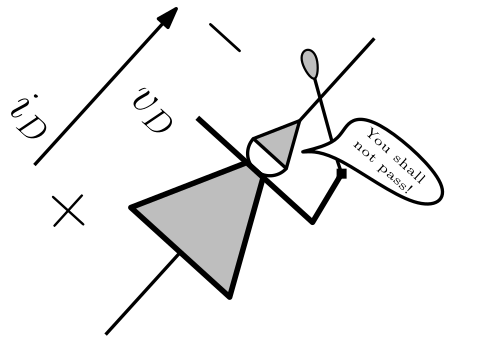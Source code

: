 <?xml version="1.0"?>
<!DOCTYPE ipe SYSTEM "ipe.dtd">
<ipe version="70212" creator="Ipe 7.2.13">
<info created="D:20180916224156" modified="D:20211005155802"/>
<ipestyle name="basic">
<symbol name="arrow/arc(spx)">
<path stroke="sym-stroke" fill="sym-stroke" pen="sym-pen">
0 0 m
-1 0.333 l
-1 -0.333 l
h
</path>
</symbol>
<symbol name="arrow/farc(spx)">
<path stroke="sym-stroke" fill="white" pen="sym-pen">
0 0 m
-1 0.333 l
-1 -0.333 l
h
</path>
</symbol>
<symbol name="arrow/ptarc(spx)">
<path stroke="sym-stroke" fill="sym-stroke" pen="sym-pen">
0 0 m
-1 0.333 l
-0.8 0 l
-1 -0.333 l
h
</path>
</symbol>
<symbol name="arrow/fptarc(spx)">
<path stroke="sym-stroke" fill="white" pen="sym-pen">
0 0 m
-1 0.333 l
-0.8 0 l
-1 -0.333 l
h
</path>
</symbol>
<symbol name="mark/circle(sx)" transformations="translations">
<path fill="sym-stroke">
0.6 0 0 0.6 0 0 e
0.4 0 0 0.4 0 0 e
</path>
</symbol>
<symbol name="mark/disk(sx)" transformations="translations">
<path fill="sym-stroke">
0.6 0 0 0.6 0 0 e
</path>
</symbol>
<symbol name="mark/fdisk(sfx)" transformations="translations">
<group>
<path fill="sym-fill">
0.5 0 0 0.5 0 0 e
</path>
<path fill="sym-stroke" fillrule="eofill">
0.6 0 0 0.6 0 0 e
0.4 0 0 0.4 0 0 e
</path>
</group>
</symbol>
<symbol name="mark/box(sx)" transformations="translations">
<path fill="sym-stroke" fillrule="eofill">
-0.6 -0.6 m
0.6 -0.6 l
0.6 0.6 l
-0.6 0.6 l
h
-0.4 -0.4 m
0.4 -0.4 l
0.4 0.4 l
-0.4 0.4 l
h
</path>
</symbol>
<symbol name="mark/square(sx)" transformations="translations">
<path fill="sym-stroke">
-0.6 -0.6 m
0.6 -0.6 l
0.6 0.6 l
-0.6 0.6 l
h
</path>
</symbol>
<symbol name="mark/fsquare(sfx)" transformations="translations">
<group>
<path fill="sym-fill">
-0.5 -0.5 m
0.5 -0.5 l
0.5 0.5 l
-0.5 0.5 l
h
</path>
<path fill="sym-stroke" fillrule="eofill">
-0.6 -0.6 m
0.6 -0.6 l
0.6 0.6 l
-0.6 0.6 l
h
-0.4 -0.4 m
0.4 -0.4 l
0.4 0.4 l
-0.4 0.4 l
h
</path>
</group>
</symbol>
<symbol name="mark/cross(sx)" transformations="translations">
<group>
<path fill="sym-stroke">
-0.43 -0.57 m
0.57 0.43 l
0.43 0.57 l
-0.57 -0.43 l
h
</path>
<path fill="sym-stroke">
-0.43 0.57 m
0.57 -0.43 l
0.43 -0.57 l
-0.57 0.43 l
h
</path>
</group>
</symbol>
<symbol name="arrow/fnormal(spx)">
<path stroke="sym-stroke" fill="white" pen="sym-pen">
0 0 m
-1 0.333 l
-1 -0.333 l
h
</path>
</symbol>
<symbol name="arrow/pointed(spx)">
<path stroke="sym-stroke" fill="sym-stroke" pen="sym-pen">
0 0 m
-1 0.333 l
-0.8 0 l
-1 -0.333 l
h
</path>
</symbol>
<symbol name="arrow/fpointed(spx)">
<path stroke="sym-stroke" fill="white" pen="sym-pen">
0 0 m
-1 0.333 l
-0.8 0 l
-1 -0.333 l
h
</path>
</symbol>
<symbol name="arrow/linear(spx)">
<path stroke="sym-stroke" pen="sym-pen">
-1 0.333 m
0 0 l
-1 -0.333 l
</path>
</symbol>
<symbol name="arrow/fdouble(spx)">
<path stroke="sym-stroke" fill="white" pen="sym-pen">
0 0 m
-1 0.333 l
-1 -0.333 l
h
-1 0 m
-2 0.333 l
-2 -0.333 l
h
</path>
</symbol>
<symbol name="arrow/double(spx)">
<path stroke="sym-stroke" fill="sym-stroke" pen="sym-pen">
0 0 m
-1 0.333 l
-1 -0.333 l
h
-1 0 m
-2 0.333 l
-2 -0.333 l
h
</path>
</symbol>
<pen name="heavier" value="0.8"/>
<pen name="fat" value="1.2"/>
<pen name="ultrafat" value="2"/>
<symbolsize name="large" value="5"/>
<symbolsize name="small" value="2"/>
<symbolsize name="tiny" value="1.1"/>
<arrowsize name="large" value="10"/>
<arrowsize name="small" value="5"/>
<arrowsize name="tiny" value="3"/>
<color name="red" value="1 0 0"/>
<color name="green" value="0 1 0"/>
<color name="blue" value="0 0 1"/>
<color name="yellow" value="1 1 0"/>
<color name="orange" value="1 0.647 0"/>
<color name="gold" value="1 0.843 0"/>
<color name="purple" value="0.627 0.125 0.941"/>
<color name="gray" value="0.745"/>
<color name="brown" value="0.647 0.165 0.165"/>
<color name="navy" value="0 0 0.502"/>
<color name="pink" value="1 0.753 0.796"/>
<color name="seagreen" value="0.18 0.545 0.341"/>
<color name="turquoise" value="0.251 0.878 0.816"/>
<color name="violet" value="0.933 0.51 0.933"/>
<color name="darkblue" value="0 0 0.545"/>
<color name="darkcyan" value="0 0.545 0.545"/>
<color name="darkgray" value="0.663"/>
<color name="darkgreen" value="0 0.392 0"/>
<color name="darkmagenta" value="0.545 0 0.545"/>
<color name="darkorange" value="1 0.549 0"/>
<color name="darkred" value="0.545 0 0"/>
<color name="lightblue" value="0.678 0.847 0.902"/>
<color name="lightcyan" value="0.878 1 1"/>
<color name="lightgray" value="0.827"/>
<color name="lightgreen" value="0.565 0.933 0.565"/>
<color name="lightyellow" value="1 1 0.878"/>
<dashstyle name="dashed" value="[4] 0"/>
<dashstyle name="dotted" value="[1 3] 0"/>
<dashstyle name="dash dotted" value="[4 2 1 2] 0"/>
<dashstyle name="dash dot dotted" value="[4 2 1 2 1 2] 0"/>
<textsize name="large" value="\large"/>
<textsize name="small" value="\small"/>
<textsize name="tiny" value="\tiny"/>
<textsize name="Large" value="\Large"/>
<textsize name="LARGE" value="\LARGE"/>
<textsize name="huge" value="\huge"/>
<textsize name="Huge" value="\Huge"/>
<textsize name="footnote" value="\footnotesize"/>
<textstyle name="center" begin="\begin{center}" end="\end{center}"/>
<textstyle name="itemize" begin="\begin{itemize}" end="\end{itemize}"/>
<textstyle name="item" begin="\begin{itemize}\item{}" end="\end{itemize}"/>
<gridsize name="4 pts" value="4"/>
<gridsize name="8 pts (~3 mm)" value="8"/>
<gridsize name="16 pts (~6 mm)" value="16"/>
<gridsize name="32 pts (~12 mm)" value="32"/>
<gridsize name="10 pts (~3.5 mm)" value="10"/>
<gridsize name="20 pts (~7 mm)" value="20"/>
<gridsize name="14 pts (~5 mm)" value="14"/>
<gridsize name="28 pts (~10 mm)" value="28"/>
<gridsize name="56 pts (~20 mm)" value="56"/>
<anglesize name="90 deg" value="90"/>
<anglesize name="60 deg" value="60"/>
<anglesize name="45 deg" value="45"/>
<anglesize name="30 deg" value="30"/>
<anglesize name="22.5 deg" value="22.5"/>
<opacity name="10%" value="0.1"/>
<opacity name="30%" value="0.3"/>
<opacity name="50%" value="0.5"/>
<opacity name="75%" value="0.75"/>
<tiling name="falling" angle="-60" step="4" width="1"/>
<tiling name="rising" angle="30" step="4" width="1"/>
</ipestyle>
<page>
<layer name="alpha"/>
<view layers="alpha" active="alpha"/>
<path layer="alpha" matrix="0.740664 -0.671876 0.671876 0.740664 -343.23 313.491" transformations="rigid" stroke="black" pen="fat">
240 608 m
8 0 0 8 248 608 256 608 a
</path>
<path matrix="0.740664 -0.671876 0.671876 0.740664 -331.93 314.041" transformations="rigid" stroke="black" pen="ultrafat">
212 592 m
268 592 l
264 612 l
</path>
<path matrix="0.740664 -0.671876 0.671876 0.740664 -343.23 313.491" transformations="rigid" stroke="black" pen="fat">
248 560 m
248 520 l
</path>
<path matrix="0.740664 -0.671876 0.671876 0.740664 -331.93 314.041" transformations="rigid" stroke="black" pen="fat">
240 616 m
240 656 l
</path>
<path matrix="0.740664 -0.671876 0.671876 0.740664 -343.23 313.491" transformations="rigid" stroke="black" fill="gray" pen="fat">
248 624 m
240 608 l
256 608 l
h
</path>
<path matrix="0.740664 -0.671876 0.671876 0.740664 -343.23 313.491" transformations="rigid" stroke="black" fill="gray" pen="ultrafat">
252 600 m
244 600 l
224 560 l
272 560 l
h
</path>
<text matrix="0.740664 -0.671876 0.671876 0.740664 -353.705 295.99" transformations="rigid" pos="264 652" stroke="black" type="minipage" width="56.843" height="7.695" depth="2.71" valign="baseline" size="tiny">You shall\\
not pass!</text>
<text matrix="0.740664 -0.671876 0.671876 0.740664 -329.242 317.004" transformations="rigid" pos="208 576" stroke="black" type="label" width="18.692" height="7.415" depth="2.58" halign="right" valign="baseline" size="LARGE" style="math">v_D</text>
<path matrix="0.740664 -0.671876 0.671876 0.740664 -331.93 314.041" transformations="rigid" stroke="black" pen="fat" arrow="normal/normal">
180 540 m
180 616 l
</path>
<text matrix="0.740664 -0.671876 0.671876 0.740664 -472.083 284.562" transformations="rigid" pos="260 664" stroke="black" type="label" width="16.293" height="11.289" depth="2.58" halign="right" valign="baseline" size="LARGE" style="math">i_D</text>
<use matrix="0.740664 -0.671876 0.671876 0.740664 -331.93 314.041" transformations="rigid" name="mark/square(sx)" pos="264 612" size="normal" stroke="black"/>
<path matrix="0.740664 -0.671876 0.671876 0.740664 -331.93 314.041" transformations="rigid" stroke="black" pen="fat">
256 620
252 628
260 636
300 636
296 620
256 616
248 608
248 608 u
</path>
<text matrix="0.740664 -0.671876 0.671876 0.740664 -303.065 244.653" transformations="rigid" pos="132 652" stroke="black" type="label" width="19.279" height="14.465" depth="2.06" halign="center" valign="center" size="Huge" style="math">-</text>
<text matrix="0.740664 -0.671876 0.671876 0.740664 -340.139 191.875" transformations="rigid" pos="124 632" stroke="black" type="label" width="17.843" height="13.97" depth="1.57" halign="center" valign="center" size="Huge" style="math">+</text>
<path matrix="0.740664 -0.671876 0.671876 0.740664 -331.93 314.041" transformations="rigid" stroke="black" pen="fat">
232 632 m
253.503 618.34 l
</path>
<path matrix="0.740664 -0.671876 0.671876 0.740664 -331.93 314.041" transformations="rigid" stroke="black" pen="fat">
259.431 614.606 m
264 612 l
</path>
<path matrix="0.963239 0.268645 -0.268645 0.963239 148.78 -31.1205" transformations="rigid" stroke="black" fill="gray" pen="heavier">
284 608
288 612
292 608
288 596 u
</path>
</page>
</ipe>
